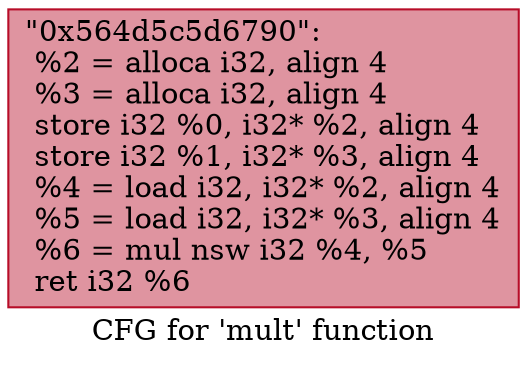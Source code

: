 digraph "CFG for 'mult' function" {
	label="CFG for 'mult' function";

	Node0x564d5c5d6790 [shape=record,color="#b70d28ff", style=filled, fillcolor="#b70d2870",label="{\"0x564d5c5d6790\":\l  %2 = alloca i32, align 4\l  %3 = alloca i32, align 4\l  store i32 %0, i32* %2, align 4\l  store i32 %1, i32* %3, align 4\l  %4 = load i32, i32* %2, align 4\l  %5 = load i32, i32* %3, align 4\l  %6 = mul nsw i32 %4, %5\l  ret i32 %6\l}"];
}
